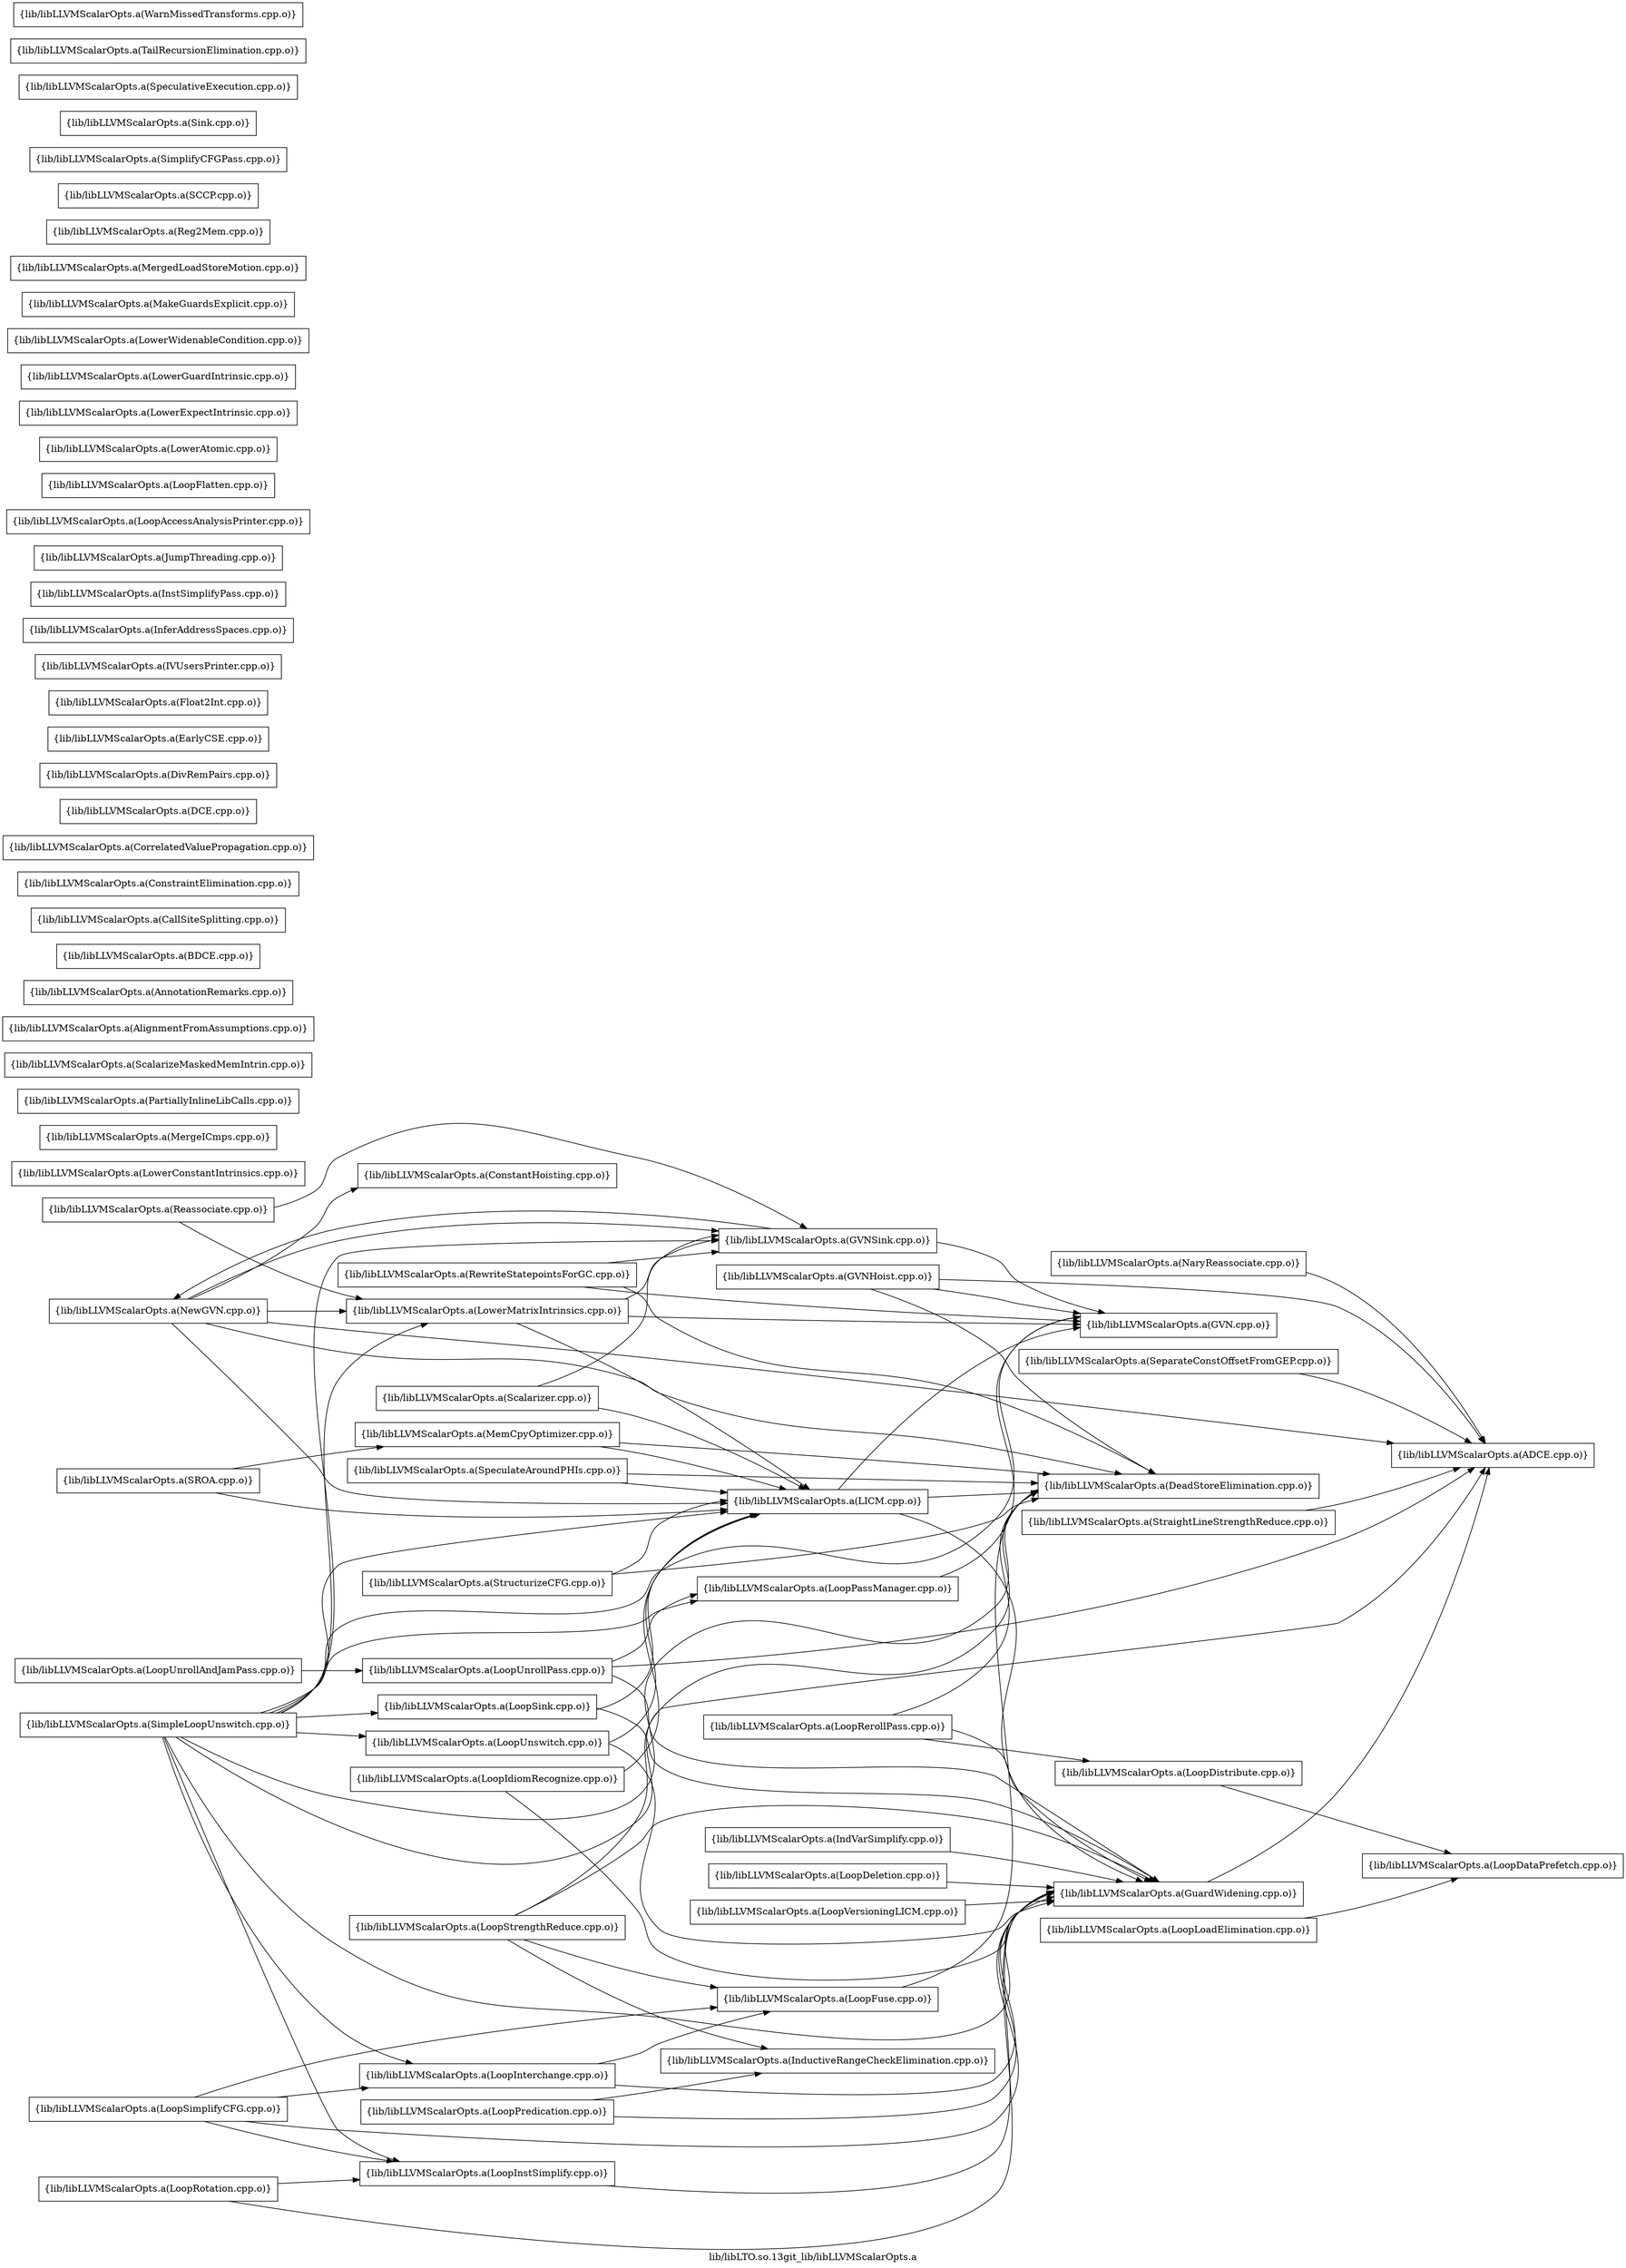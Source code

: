 digraph "lib/libLTO.so.13git_lib/libLLVMScalarOpts.a" {
	label="lib/libLTO.so.13git_lib/libLLVMScalarOpts.a";
	rankdir=LR;

	Node0x55958564d5f8 [shape=record,shape=box,group=0,label="{lib/libLLVMScalarOpts.a(ConstantHoisting.cpp.o)}"];
	Node0x55958563f9a8 [shape=record,shape=box,group=0,label="{lib/libLLVMScalarOpts.a(LoopStrengthReduce.cpp.o)}"];
	Node0x55958563f9a8 -> Node0x55958564b848;
	Node0x55958563f9a8 -> Node0x55958564a5d8;
	Node0x55958563f9a8 -> Node0x559585644048;
	Node0x55958563f9a8 -> Node0x55958564a1c8;
	Node0x559585642388 [shape=record,shape=box,group=0,label="{lib/libLLVMScalarOpts.a(LowerConstantIntrinsics.cpp.o)}"];
	Node0x559585648148 [shape=record,shape=box,group=0,label="{lib/libLLVMScalarOpts.a(MergeICmps.cpp.o)}"];
	Node0x559585648c38 [shape=record,shape=box,group=0,label="{lib/libLLVMScalarOpts.a(PartiallyInlineLibCalls.cpp.o)}"];
	Node0x55958563a688 [shape=record,shape=box,group=0,label="{lib/libLLVMScalarOpts.a(ScalarizeMaskedMemIntrin.cpp.o)}"];
	Node0x55958563f098 [shape=record,shape=box,group=0,label="{lib/libLLVMScalarOpts.a(ADCE.cpp.o)}"];
	Node0x55958563d018 [shape=record,shape=box,group=0,label="{lib/libLLVMScalarOpts.a(AlignmentFromAssumptions.cpp.o)}"];
	Node0x55958563e148 [shape=record,shape=box,group=0,label="{lib/libLLVMScalarOpts.a(AnnotationRemarks.cpp.o)}"];
	Node0x5595856371b8 [shape=record,shape=box,group=0,label="{lib/libLLVMScalarOpts.a(BDCE.cpp.o)}"];
	Node0x559585636e98 [shape=record,shape=box,group=0,label="{lib/libLLVMScalarOpts.a(CallSiteSplitting.cpp.o)}"];
	Node0x55958564d878 [shape=record,shape=box,group=0,label="{lib/libLLVMScalarOpts.a(ConstraintElimination.cpp.o)}"];
	Node0x55958564cfb8 [shape=record,shape=box,group=0,label="{lib/libLLVMScalarOpts.a(CorrelatedValuePropagation.cpp.o)}"];
	Node0x55958564be38 [shape=record,shape=box,group=0,label="{lib/libLLVMScalarOpts.a(DCE.cpp.o)}"];
	Node0x55958564b848 [shape=record,shape=box,group=0,label="{lib/libLLVMScalarOpts.a(DeadStoreElimination.cpp.o)}"];
	Node0x55958564ba78 [shape=record,shape=box,group=0,label="{lib/libLLVMScalarOpts.a(DivRemPairs.cpp.o)}"];
	Node0x55958564aa88 [shape=record,shape=box,group=0,label="{lib/libLLVMScalarOpts.a(EarlyCSE.cpp.o)}"];
	Node0x55958564a358 [shape=record,shape=box,group=0,label="{lib/libLLVMScalarOpts.a(Float2Int.cpp.o)}"];
	Node0x55958564a5d8 [shape=record,shape=box,group=0,label="{lib/libLLVMScalarOpts.a(GuardWidening.cpp.o)}"];
	Node0x55958564a5d8 -> Node0x55958563f098;
	Node0x559585649ea8 [shape=record,shape=box,group=0,label="{lib/libLLVMScalarOpts.a(GVN.cpp.o)}"];
	Node0x559585649458 [shape=record,shape=box,group=0,label="{lib/libLLVMScalarOpts.a(GVNHoist.cpp.o)}"];
	Node0x559585649458 -> Node0x55958563f098;
	Node0x559585649458 -> Node0x55958564b848;
	Node0x559585649458 -> Node0x559585649ea8;
	Node0x559585643af8 [shape=record,shape=box,group=0,label="{lib/libLLVMScalarOpts.a(GVNSink.cpp.o)}"];
	Node0x559585643af8 -> Node0x559585649ea8;
	Node0x559585643af8 -> Node0x559585649318;
	Node0x559585643328 [shape=record,shape=box,group=0,label="{lib/libLLVMScalarOpts.a(IVUsersPrinter.cpp.o)}"];
	Node0x559585644048 [shape=record,shape=box,group=0,label="{lib/libLLVMScalarOpts.a(InductiveRangeCheckElimination.cpp.o)}"];
	Node0x55958563b268 [shape=record,shape=box,group=0,label="{lib/libLLVMScalarOpts.a(IndVarSimplify.cpp.o)}"];
	Node0x55958563b268 -> Node0x55958564a5d8;
	Node0x55958563b998 [shape=record,shape=box,group=0,label="{lib/libLLVMScalarOpts.a(InferAddressSpaces.cpp.o)}"];
	Node0x55958563ad18 [shape=record,shape=box,group=0,label="{lib/libLLVMScalarOpts.a(InstSimplifyPass.cpp.o)}"];
	Node0x55958563c898 [shape=record,shape=box,group=0,label="{lib/libLLVMScalarOpts.a(JumpThreading.cpp.o)}"];
	Node0x55958563bc18 [shape=record,shape=box,group=0,label="{lib/libLLVMScalarOpts.a(LICM.cpp.o)}"];
	Node0x55958563bc18 -> Node0x55958564b848;
	Node0x55958563bc18 -> Node0x55958564a5d8;
	Node0x55958563bc18 -> Node0x559585649ea8;
	Node0x55958563c168 [shape=record,shape=box,group=0,label="{lib/libLLVMScalarOpts.a(LoopAccessAnalysisPrinter.cpp.o)}"];
	Node0x55958563dfb8 [shape=record,shape=box,group=0,label="{lib/libLLVMScalarOpts.a(LoopSink.cpp.o)}"];
	Node0x55958563dfb8 -> Node0x55958564a5d8;
	Node0x55958563dfb8 -> Node0x55958563bc18;
	Node0x55958563d1a8 [shape=record,shape=box,group=0,label="{lib/libLLVMScalarOpts.a(LoopDeletion.cpp.o)}"];
	Node0x55958563d1a8 -> Node0x55958564a5d8;
	Node0x5595856523c8 [shape=record,shape=box,group=0,label="{lib/libLLVMScalarOpts.a(LoopDataPrefetch.cpp.o)}"];
	Node0x55958564a6c8 [shape=record,shape=box,group=0,label="{lib/libLLVMScalarOpts.a(LoopDistribute.cpp.o)}"];
	Node0x55958564a6c8 -> Node0x5595856523c8;
	Node0x55958564a1c8 [shape=record,shape=box,group=0,label="{lib/libLLVMScalarOpts.a(LoopFuse.cpp.o)}"];
	Node0x55958564a1c8 -> Node0x55958564b848;
	Node0x559585649778 [shape=record,shape=box,group=0,label="{lib/libLLVMScalarOpts.a(LoopIdiomRecognize.cpp.o)}"];
	Node0x559585649778 -> Node0x55958564a5d8;
	Node0x559585649778 -> Node0x55958563bc18;
	Node0x55958564b7a8 [shape=record,shape=box,group=0,label="{lib/libLLVMScalarOpts.a(LoopInstSimplify.cpp.o)}"];
	Node0x55958564b7a8 -> Node0x55958564a5d8;
	Node0x55958564af38 [shape=record,shape=box,group=0,label="{lib/libLLVMScalarOpts.a(LoopInterchange.cpp.o)}"];
	Node0x55958564af38 -> Node0x55958564a5d8;
	Node0x55958564af38 -> Node0x55958564a1c8;
	Node0x55958564d0f8 [shape=record,shape=box,group=0,label="{lib/libLLVMScalarOpts.a(LoopFlatten.cpp.o)}"];
	Node0x55958564c978 [shape=record,shape=box,group=0,label="{lib/libLLVMScalarOpts.a(LoopLoadElimination.cpp.o)}"];
	Node0x55958564c978 -> Node0x5595856523c8;
	Node0x55958564c3d8 [shape=record,shape=box,group=0,label="{lib/libLLVMScalarOpts.a(LoopPassManager.cpp.o)}"];
	Node0x55958564c3d8 -> Node0x559585649ea8;
	Node0x55958564e368 [shape=record,shape=box,group=0,label="{lib/libLLVMScalarOpts.a(LoopPredication.cpp.o)}"];
	Node0x55958564e368 -> Node0x55958564a5d8;
	Node0x55958564e368 -> Node0x559585644048;
	Node0x55958564dd28 [shape=record,shape=box,group=0,label="{lib/libLLVMScalarOpts.a(LoopRerollPass.cpp.o)}"];
	Node0x55958564dd28 -> Node0x55958564b848;
	Node0x55958564dd28 -> Node0x55958564a5d8;
	Node0x55958564dd28 -> Node0x55958564a6c8;
	Node0x559585640038 [shape=record,shape=box,group=0,label="{lib/libLLVMScalarOpts.a(LoopRotation.cpp.o)}"];
	Node0x559585640038 -> Node0x55958564a5d8;
	Node0x559585640038 -> Node0x55958564b7a8;
	Node0x55958563f908 [shape=record,shape=box,group=0,label="{lib/libLLVMScalarOpts.a(LoopSimplifyCFG.cpp.o)}"];
	Node0x55958563f908 -> Node0x55958564a5d8;
	Node0x55958563f908 -> Node0x55958564a1c8;
	Node0x55958563f908 -> Node0x55958564b7a8;
	Node0x55958563f908 -> Node0x55958564af38;
	Node0x559585640088 [shape=record,shape=box,group=0,label="{lib/libLLVMScalarOpts.a(LoopUnrollPass.cpp.o)}"];
	Node0x559585640088 -> Node0x55958563f098;
	Node0x559585640088 -> Node0x55958564a5d8;
	Node0x559585640088 -> Node0x55958564c3d8;
	Node0x5595856408a8 [shape=record,shape=box,group=0,label="{lib/libLLVMScalarOpts.a(LoopUnrollAndJamPass.cpp.o)}"];
	Node0x5595856408a8 -> Node0x559585640088;
	Node0x5595856417a8 [shape=record,shape=box,group=0,label="{lib/libLLVMScalarOpts.a(LoopVersioningLICM.cpp.o)}"];
	Node0x5595856417a8 -> Node0x55958564a5d8;
	Node0x559585641cf8 [shape=record,shape=box,group=0,label="{lib/libLLVMScalarOpts.a(LowerAtomic.cpp.o)}"];
	Node0x559585642a68 [shape=record,shape=box,group=0,label="{lib/libLLVMScalarOpts.a(LowerExpectIntrinsic.cpp.o)}"];
	Node0x559585643288 [shape=record,shape=box,group=0,label="{lib/libLLVMScalarOpts.a(LowerGuardIntrinsic.cpp.o)}"];
	Node0x5595856463e8 [shape=record,shape=box,group=0,label="{lib/libLLVMScalarOpts.a(LowerMatrixIntrinsics.cpp.o)}"];
	Node0x5595856463e8 -> Node0x559585649ea8;
	Node0x5595856463e8 -> Node0x559585643af8;
	Node0x5595856463e8 -> Node0x55958563bc18;
	Node0x559585645b28 [shape=record,shape=box,group=0,label="{lib/libLLVMScalarOpts.a(LowerWidenableCondition.cpp.o)}"];
	Node0x559585646848 [shape=record,shape=box,group=0,label="{lib/libLLVMScalarOpts.a(MakeGuardsExplicit.cpp.o)}"];
	Node0x5595856472e8 [shape=record,shape=box,group=0,label="{lib/libLLVMScalarOpts.a(MemCpyOptimizer.cpp.o)}"];
	Node0x5595856472e8 -> Node0x55958564b848;
	Node0x5595856472e8 -> Node0x55958563bc18;
	Node0x559585647a68 [shape=record,shape=box,group=0,label="{lib/libLLVMScalarOpts.a(MergedLoadStoreMotion.cpp.o)}"];
	Node0x559585648698 [shape=record,shape=box,group=0,label="{lib/libLLVMScalarOpts.a(NaryReassociate.cpp.o)}"];
	Node0x559585648698 -> Node0x55958563f098;
	Node0x559585649318 [shape=record,shape=box,group=0,label="{lib/libLLVMScalarOpts.a(NewGVN.cpp.o)}"];
	Node0x559585649318 -> Node0x55958563f098;
	Node0x559585649318 -> Node0x55958564d5f8;
	Node0x559585649318 -> Node0x55958564b848;
	Node0x559585649318 -> Node0x559585643af8;
	Node0x559585649318 -> Node0x55958563bc18;
	Node0x559585649318 -> Node0x5595856463e8;
	Node0x5595856366c8 [shape=record,shape=box,group=0,label="{lib/libLLVMScalarOpts.a(Reassociate.cpp.o)}"];
	Node0x5595856366c8 -> Node0x559585643af8;
	Node0x5595856366c8 -> Node0x5595856463e8;
	Node0x5595856359a8 [shape=record,shape=box,group=0,label="{lib/libLLVMScalarOpts.a(Reg2Mem.cpp.o)}"];
	Node0x55958562f058 [shape=record,shape=box,group=0,label="{lib/libLLVMScalarOpts.a(RewriteStatepointsForGC.cpp.o)}"];
	Node0x55958562f058 -> Node0x55958564b848;
	Node0x55958562f058 -> Node0x559585649ea8;
	Node0x55958562f058 -> Node0x559585643af8;
	Node0x55958562f2d8 [shape=record,shape=box,group=0,label="{lib/libLLVMScalarOpts.a(SCCP.cpp.o)}"];
	Node0x55958562ffa8 [shape=record,shape=box,group=0,label="{lib/libLLVMScalarOpts.a(SROA.cpp.o)}"];
	Node0x55958562ffa8 -> Node0x55958563bc18;
	Node0x55958562ffa8 -> Node0x5595856472e8;
	Node0x559585630228 [shape=record,shape=box,group=0,label="{lib/libLLVMScalarOpts.a(Scalarizer.cpp.o)}"];
	Node0x559585630228 -> Node0x559585643af8;
	Node0x559585630228 -> Node0x55958563bc18;
	Node0x55958563b768 [shape=record,shape=box,group=0,label="{lib/libLLVMScalarOpts.a(SeparateConstOffsetFromGEP.cpp.o)}"];
	Node0x55958563b768 -> Node0x55958563f098;
	Node0x55958563bf88 [shape=record,shape=box,group=0,label="{lib/libLLVMScalarOpts.a(SimpleLoopUnswitch.cpp.o)}"];
	Node0x55958563bf88 -> Node0x55958563f098;
	Node0x55958563bf88 -> Node0x55958564b848;
	Node0x55958563bf88 -> Node0x55958564a5d8;
	Node0x55958563bf88 -> Node0x559585649ea8;
	Node0x55958563bf88 -> Node0x559585643af8;
	Node0x55958563bf88 -> Node0x55958563bc18;
	Node0x55958563bf88 -> Node0x55958563dfb8;
	Node0x55958563bf88 -> Node0x55958564b7a8;
	Node0x55958563bf88 -> Node0x55958564af38;
	Node0x55958563bf88 -> Node0x55958564c3d8;
	Node0x55958563bf88 -> Node0x559585640fd8;
	Node0x55958563bf88 -> Node0x5595856463e8;
	Node0x55958563bbc8 [shape=record,shape=box,group=0,label="{lib/libLLVMScalarOpts.a(SimplifyCFGPass.cpp.o)}"];
	Node0x55958563ccf8 [shape=record,shape=box,group=0,label="{lib/libLLVMScalarOpts.a(Sink.cpp.o)}"];
	Node0x55958563d338 [shape=record,shape=box,group=0,label="{lib/libLLVMScalarOpts.a(SpeculativeExecution.cpp.o)}"];
	Node0x55958563d068 [shape=record,shape=box,group=0,label="{lib/libLLVMScalarOpts.a(SpeculateAroundPHIs.cpp.o)}"];
	Node0x55958563d068 -> Node0x55958564b848;
	Node0x55958563d068 -> Node0x55958563bc18;
	Node0x5595856432d8 [shape=record,shape=box,group=0,label="{lib/libLLVMScalarOpts.a(StraightLineStrengthReduce.cpp.o)}"];
	Node0x5595856432d8 -> Node0x55958563f098;
	Node0x5595856403a8 [shape=record,shape=box,group=0,label="{lib/libLLVMScalarOpts.a(StructurizeCFG.cpp.o)}"];
	Node0x5595856403a8 -> Node0x55958564b848;
	Node0x5595856403a8 -> Node0x55958563bc18;
	Node0x55958563fe08 [shape=record,shape=box,group=0,label="{lib/libLLVMScalarOpts.a(TailRecursionElimination.cpp.o)}"];
	Node0x55958563f728 [shape=record,shape=box,group=0,label="{lib/libLLVMScalarOpts.a(WarnMissedTransforms.cpp.o)}"];
	Node0x559585640fd8 [shape=record,shape=box,group=0,label="{lib/libLLVMScalarOpts.a(LoopUnswitch.cpp.o)}"];
	Node0x559585640fd8 -> Node0x55958564a5d8;
	Node0x559585640fd8 -> Node0x55958563bc18;
}
